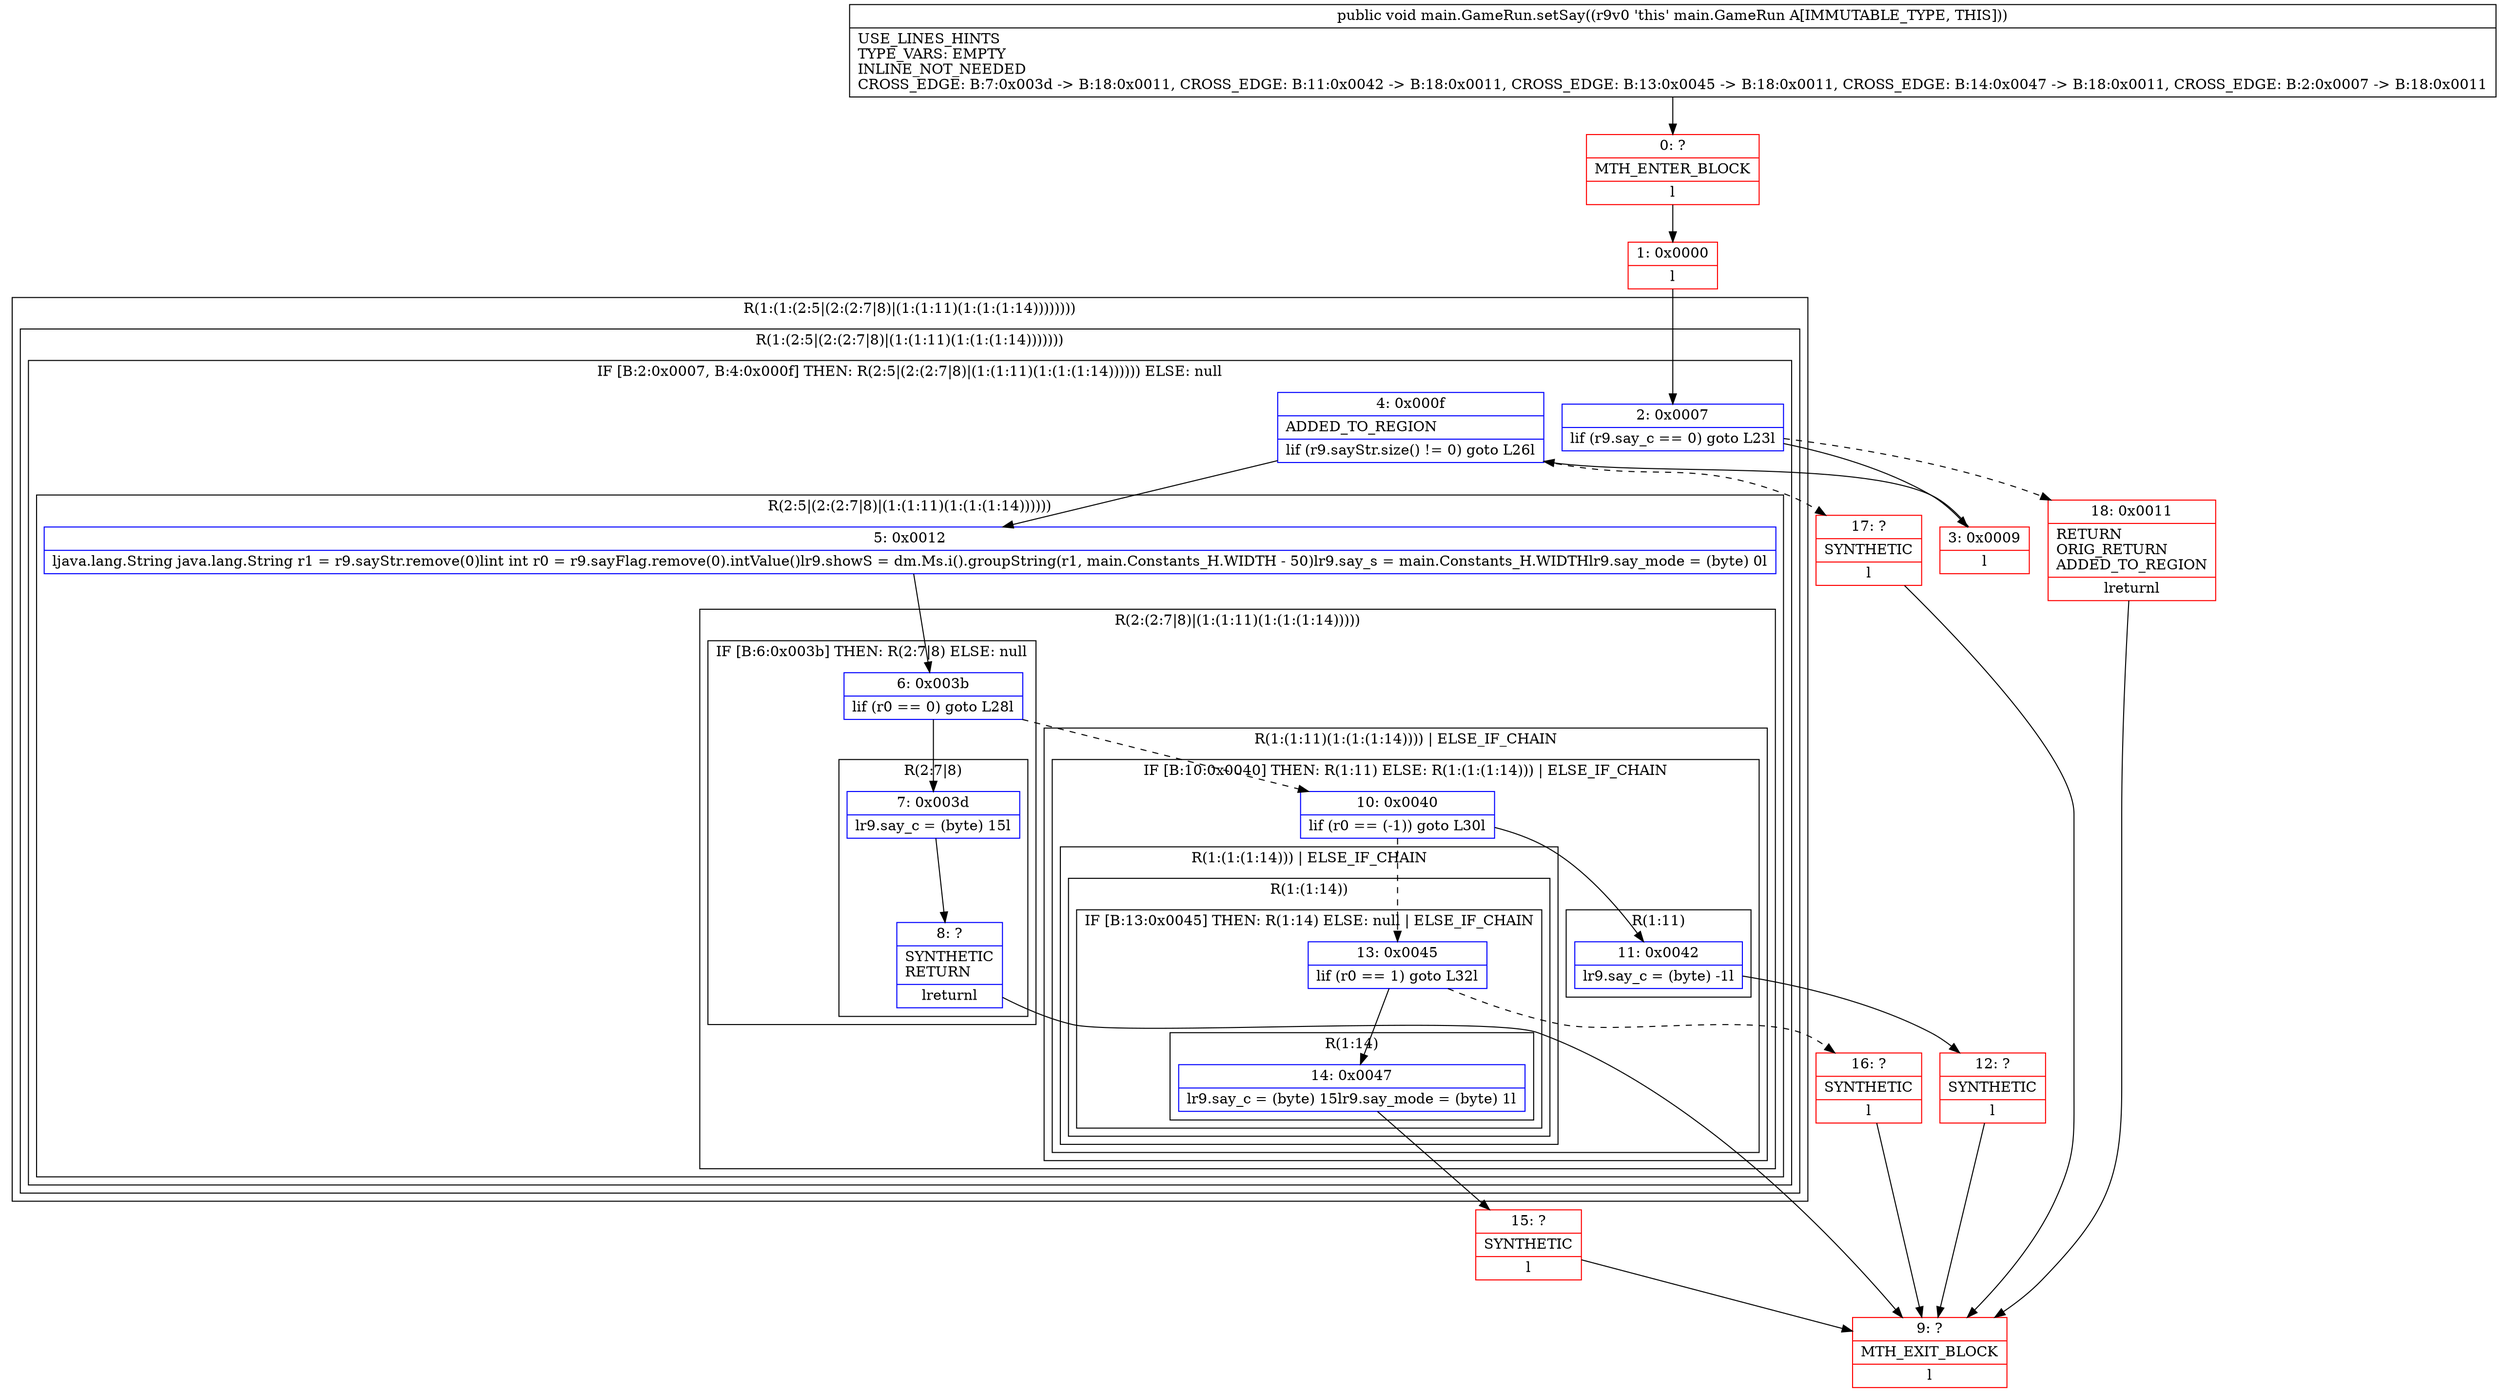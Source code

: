 digraph "CFG formain.GameRun.setSay()V" {
subgraph cluster_Region_1653698726 {
label = "R(1:(1:(2:5|(2:(2:7|8)|(1:(1:11)(1:(1:(1:14))))))))";
node [shape=record,color=blue];
subgraph cluster_Region_1539459633 {
label = "R(1:(2:5|(2:(2:7|8)|(1:(1:11)(1:(1:(1:14)))))))";
node [shape=record,color=blue];
subgraph cluster_IfRegion_78662360 {
label = "IF [B:2:0x0007, B:4:0x000f] THEN: R(2:5|(2:(2:7|8)|(1:(1:11)(1:(1:(1:14)))))) ELSE: null";
node [shape=record,color=blue];
Node_2 [shape=record,label="{2\:\ 0x0007|lif (r9.say_c == 0) goto L23l}"];
Node_4 [shape=record,label="{4\:\ 0x000f|ADDED_TO_REGION\l|lif (r9.sayStr.size() != 0) goto L26l}"];
subgraph cluster_Region_1782116580 {
label = "R(2:5|(2:(2:7|8)|(1:(1:11)(1:(1:(1:14))))))";
node [shape=record,color=blue];
Node_5 [shape=record,label="{5\:\ 0x0012|ljava.lang.String java.lang.String r1 = r9.sayStr.remove(0)lint int r0 = r9.sayFlag.remove(0).intValue()lr9.showS = dm.Ms.i().groupString(r1, main.Constants_H.WIDTH \- 50)lr9.say_s = main.Constants_H.WIDTHlr9.say_mode = (byte) 0l}"];
subgraph cluster_Region_1031289304 {
label = "R(2:(2:7|8)|(1:(1:11)(1:(1:(1:14)))))";
node [shape=record,color=blue];
subgraph cluster_IfRegion_90223768 {
label = "IF [B:6:0x003b] THEN: R(2:7|8) ELSE: null";
node [shape=record,color=blue];
Node_6 [shape=record,label="{6\:\ 0x003b|lif (r0 == 0) goto L28l}"];
subgraph cluster_Region_1409645201 {
label = "R(2:7|8)";
node [shape=record,color=blue];
Node_7 [shape=record,label="{7\:\ 0x003d|lr9.say_c = (byte) 15l}"];
Node_8 [shape=record,label="{8\:\ ?|SYNTHETIC\lRETURN\l|lreturnl}"];
}
}
subgraph cluster_Region_492777954 {
label = "R(1:(1:11)(1:(1:(1:14)))) | ELSE_IF_CHAIN\l";
node [shape=record,color=blue];
subgraph cluster_IfRegion_622870423 {
label = "IF [B:10:0x0040] THEN: R(1:11) ELSE: R(1:(1:(1:14))) | ELSE_IF_CHAIN\l";
node [shape=record,color=blue];
Node_10 [shape=record,label="{10\:\ 0x0040|lif (r0 == (\-1)) goto L30l}"];
subgraph cluster_Region_465526299 {
label = "R(1:11)";
node [shape=record,color=blue];
Node_11 [shape=record,label="{11\:\ 0x0042|lr9.say_c = (byte) \-1l}"];
}
subgraph cluster_Region_1735725645 {
label = "R(1:(1:(1:14))) | ELSE_IF_CHAIN\l";
node [shape=record,color=blue];
subgraph cluster_Region_408632768 {
label = "R(1:(1:14))";
node [shape=record,color=blue];
subgraph cluster_IfRegion_499787492 {
label = "IF [B:13:0x0045] THEN: R(1:14) ELSE: null | ELSE_IF_CHAIN\l";
node [shape=record,color=blue];
Node_13 [shape=record,label="{13\:\ 0x0045|lif (r0 == 1) goto L32l}"];
subgraph cluster_Region_2087706376 {
label = "R(1:14)";
node [shape=record,color=blue];
Node_14 [shape=record,label="{14\:\ 0x0047|lr9.say_c = (byte) 15lr9.say_mode = (byte) 1l}"];
}
}
}
}
}
}
}
}
}
}
}
Node_0 [shape=record,color=red,label="{0\:\ ?|MTH_ENTER_BLOCK\l|l}"];
Node_1 [shape=record,color=red,label="{1\:\ 0x0000|l}"];
Node_3 [shape=record,color=red,label="{3\:\ 0x0009|l}"];
Node_9 [shape=record,color=red,label="{9\:\ ?|MTH_EXIT_BLOCK\l|l}"];
Node_12 [shape=record,color=red,label="{12\:\ ?|SYNTHETIC\l|l}"];
Node_15 [shape=record,color=red,label="{15\:\ ?|SYNTHETIC\l|l}"];
Node_16 [shape=record,color=red,label="{16\:\ ?|SYNTHETIC\l|l}"];
Node_17 [shape=record,color=red,label="{17\:\ ?|SYNTHETIC\l|l}"];
Node_18 [shape=record,color=red,label="{18\:\ 0x0011|RETURN\lORIG_RETURN\lADDED_TO_REGION\l|lreturnl}"];
MethodNode[shape=record,label="{public void main.GameRun.setSay((r9v0 'this' main.GameRun A[IMMUTABLE_TYPE, THIS]))  | USE_LINES_HINTS\lTYPE_VARS: EMPTY\lINLINE_NOT_NEEDED\lCROSS_EDGE: B:7:0x003d \-\> B:18:0x0011, CROSS_EDGE: B:11:0x0042 \-\> B:18:0x0011, CROSS_EDGE: B:13:0x0045 \-\> B:18:0x0011, CROSS_EDGE: B:14:0x0047 \-\> B:18:0x0011, CROSS_EDGE: B:2:0x0007 \-\> B:18:0x0011\l}"];
MethodNode -> Node_0;
Node_2 -> Node_3;
Node_2 -> Node_18[style=dashed];
Node_4 -> Node_5;
Node_4 -> Node_17[style=dashed];
Node_5 -> Node_6;
Node_6 -> Node_7;
Node_6 -> Node_10[style=dashed];
Node_7 -> Node_8;
Node_8 -> Node_9;
Node_10 -> Node_11;
Node_10 -> Node_13[style=dashed];
Node_11 -> Node_12;
Node_13 -> Node_14;
Node_13 -> Node_16[style=dashed];
Node_14 -> Node_15;
Node_0 -> Node_1;
Node_1 -> Node_2;
Node_3 -> Node_4;
Node_12 -> Node_9;
Node_15 -> Node_9;
Node_16 -> Node_9;
Node_17 -> Node_9;
Node_18 -> Node_9;
}

